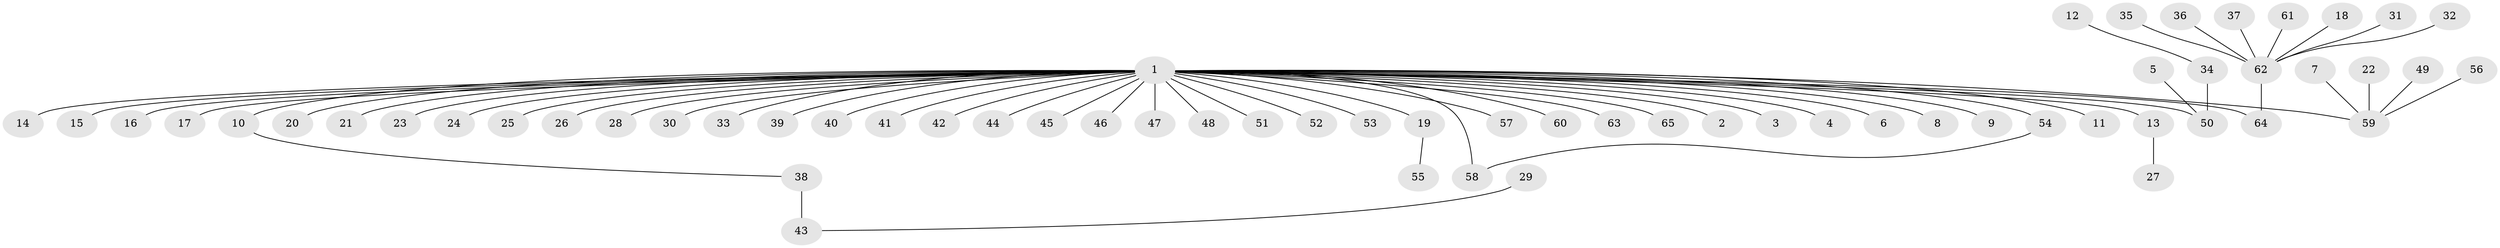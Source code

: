 // original degree distribution, {35: 0.007751937984496124, 17: 0.007751937984496124, 1: 0.6046511627906976, 3: 0.07751937984496124, 7: 0.007751937984496124, 4: 0.046511627906976744, 2: 0.2248062015503876, 6: 0.007751937984496124, 5: 0.007751937984496124, 8: 0.007751937984496124}
// Generated by graph-tools (version 1.1) at 2025/26/03/09/25 03:26:03]
// undirected, 65 vertices, 65 edges
graph export_dot {
graph [start="1"]
  node [color=gray90,style=filled];
  1;
  2;
  3;
  4;
  5;
  6;
  7;
  8;
  9;
  10;
  11;
  12;
  13;
  14;
  15;
  16;
  17;
  18;
  19;
  20;
  21;
  22;
  23;
  24;
  25;
  26;
  27;
  28;
  29;
  30;
  31;
  32;
  33;
  34;
  35;
  36;
  37;
  38;
  39;
  40;
  41;
  42;
  43;
  44;
  45;
  46;
  47;
  48;
  49;
  50;
  51;
  52;
  53;
  54;
  55;
  56;
  57;
  58;
  59;
  60;
  61;
  62;
  63;
  64;
  65;
  1 -- 2 [weight=1.0];
  1 -- 3 [weight=1.0];
  1 -- 4 [weight=1.0];
  1 -- 6 [weight=1.0];
  1 -- 8 [weight=1.0];
  1 -- 9 [weight=1.0];
  1 -- 10 [weight=1.0];
  1 -- 11 [weight=1.0];
  1 -- 13 [weight=1.0];
  1 -- 14 [weight=1.0];
  1 -- 15 [weight=1.0];
  1 -- 16 [weight=1.0];
  1 -- 17 [weight=1.0];
  1 -- 19 [weight=1.0];
  1 -- 20 [weight=1.0];
  1 -- 21 [weight=1.0];
  1 -- 23 [weight=1.0];
  1 -- 24 [weight=1.0];
  1 -- 25 [weight=1.0];
  1 -- 26 [weight=1.0];
  1 -- 28 [weight=1.0];
  1 -- 30 [weight=1.0];
  1 -- 33 [weight=1.0];
  1 -- 39 [weight=2.0];
  1 -- 40 [weight=1.0];
  1 -- 41 [weight=1.0];
  1 -- 42 [weight=1.0];
  1 -- 44 [weight=1.0];
  1 -- 45 [weight=1.0];
  1 -- 46 [weight=1.0];
  1 -- 47 [weight=1.0];
  1 -- 48 [weight=1.0];
  1 -- 50 [weight=1.0];
  1 -- 51 [weight=1.0];
  1 -- 52 [weight=1.0];
  1 -- 53 [weight=1.0];
  1 -- 54 [weight=1.0];
  1 -- 57 [weight=1.0];
  1 -- 58 [weight=1.0];
  1 -- 59 [weight=1.0];
  1 -- 60 [weight=1.0];
  1 -- 63 [weight=1.0];
  1 -- 64 [weight=1.0];
  1 -- 65 [weight=1.0];
  5 -- 50 [weight=1.0];
  7 -- 59 [weight=1.0];
  10 -- 38 [weight=1.0];
  12 -- 34 [weight=1.0];
  13 -- 27 [weight=1.0];
  18 -- 62 [weight=1.0];
  19 -- 55 [weight=1.0];
  22 -- 59 [weight=1.0];
  29 -- 43 [weight=1.0];
  31 -- 62 [weight=1.0];
  32 -- 62 [weight=1.0];
  34 -- 50 [weight=1.0];
  35 -- 62 [weight=1.0];
  36 -- 62 [weight=1.0];
  37 -- 62 [weight=1.0];
  38 -- 43 [weight=2.0];
  49 -- 59 [weight=1.0];
  54 -- 58 [weight=1.0];
  56 -- 59 [weight=1.0];
  61 -- 62 [weight=1.0];
  62 -- 64 [weight=1.0];
}
